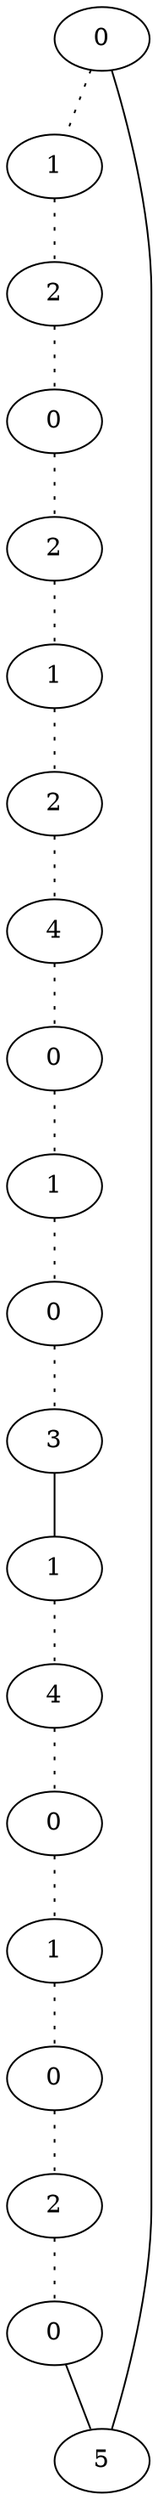 graph {
a0[label=0];
a1[label=1];
a2[label=2];
a3[label=0];
a4[label=2];
a5[label=1];
a6[label=2];
a7[label=4];
a8[label=0];
a9[label=1];
a10[label=0];
a11[label=3];
a12[label=1];
a13[label=4];
a14[label=0];
a15[label=1];
a16[label=0];
a17[label=2];
a18[label=0];
a19[label=5];
a0 -- a1 [style=dotted];
a0 -- a19;
a1 -- a2 [style=dotted];
a2 -- a3 [style=dotted];
a3 -- a4 [style=dotted];
a4 -- a5 [style=dotted];
a5 -- a6 [style=dotted];
a6 -- a7 [style=dotted];
a7 -- a8 [style=dotted];
a8 -- a9 [style=dotted];
a9 -- a10 [style=dotted];
a10 -- a11 [style=dotted];
a11 -- a12;
a12 -- a13 [style=dotted];
a13 -- a14 [style=dotted];
a14 -- a15 [style=dotted];
a15 -- a16 [style=dotted];
a16 -- a17 [style=dotted];
a17 -- a18 [style=dotted];
a18 -- a19;
}
